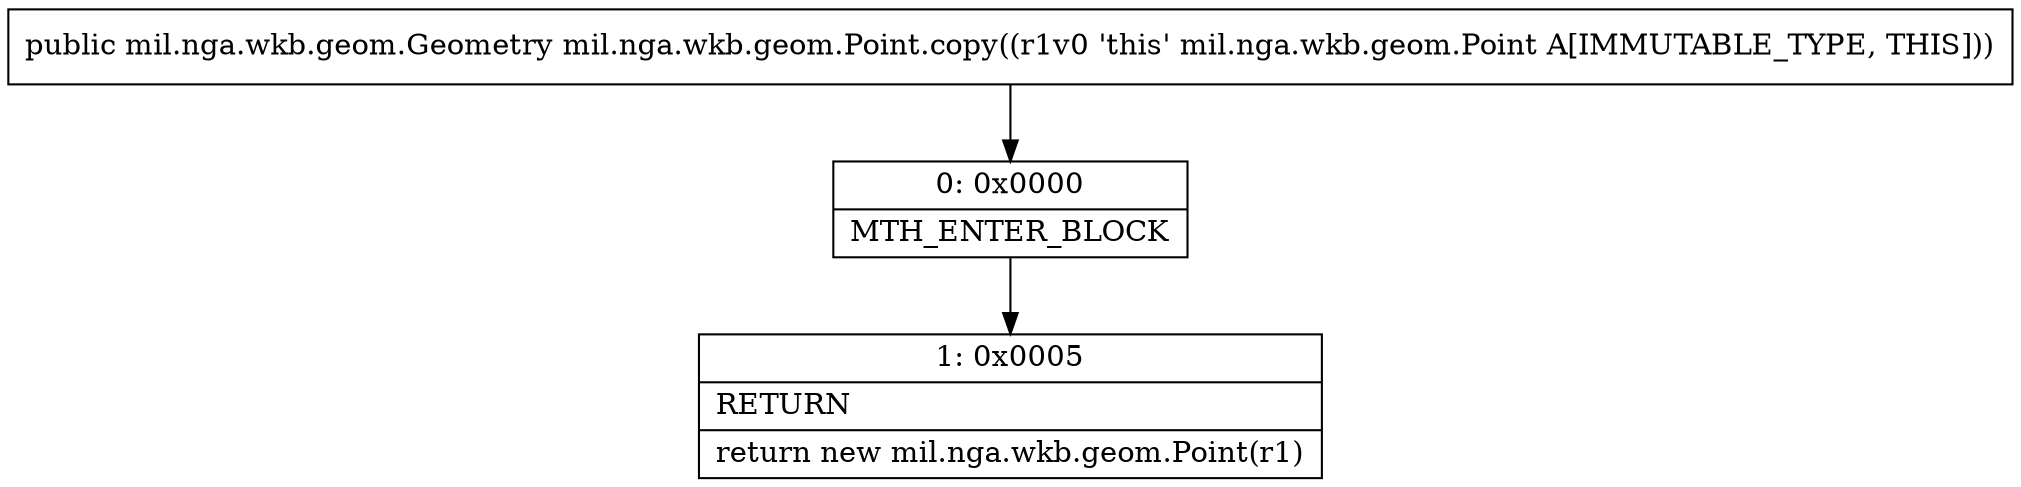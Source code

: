 digraph "CFG formil.nga.wkb.geom.Point.copy()Lmil\/nga\/wkb\/geom\/Geometry;" {
Node_0 [shape=record,label="{0\:\ 0x0000|MTH_ENTER_BLOCK\l}"];
Node_1 [shape=record,label="{1\:\ 0x0005|RETURN\l|return new mil.nga.wkb.geom.Point(r1)\l}"];
MethodNode[shape=record,label="{public mil.nga.wkb.geom.Geometry mil.nga.wkb.geom.Point.copy((r1v0 'this' mil.nga.wkb.geom.Point A[IMMUTABLE_TYPE, THIS])) }"];
MethodNode -> Node_0;
Node_0 -> Node_1;
}

